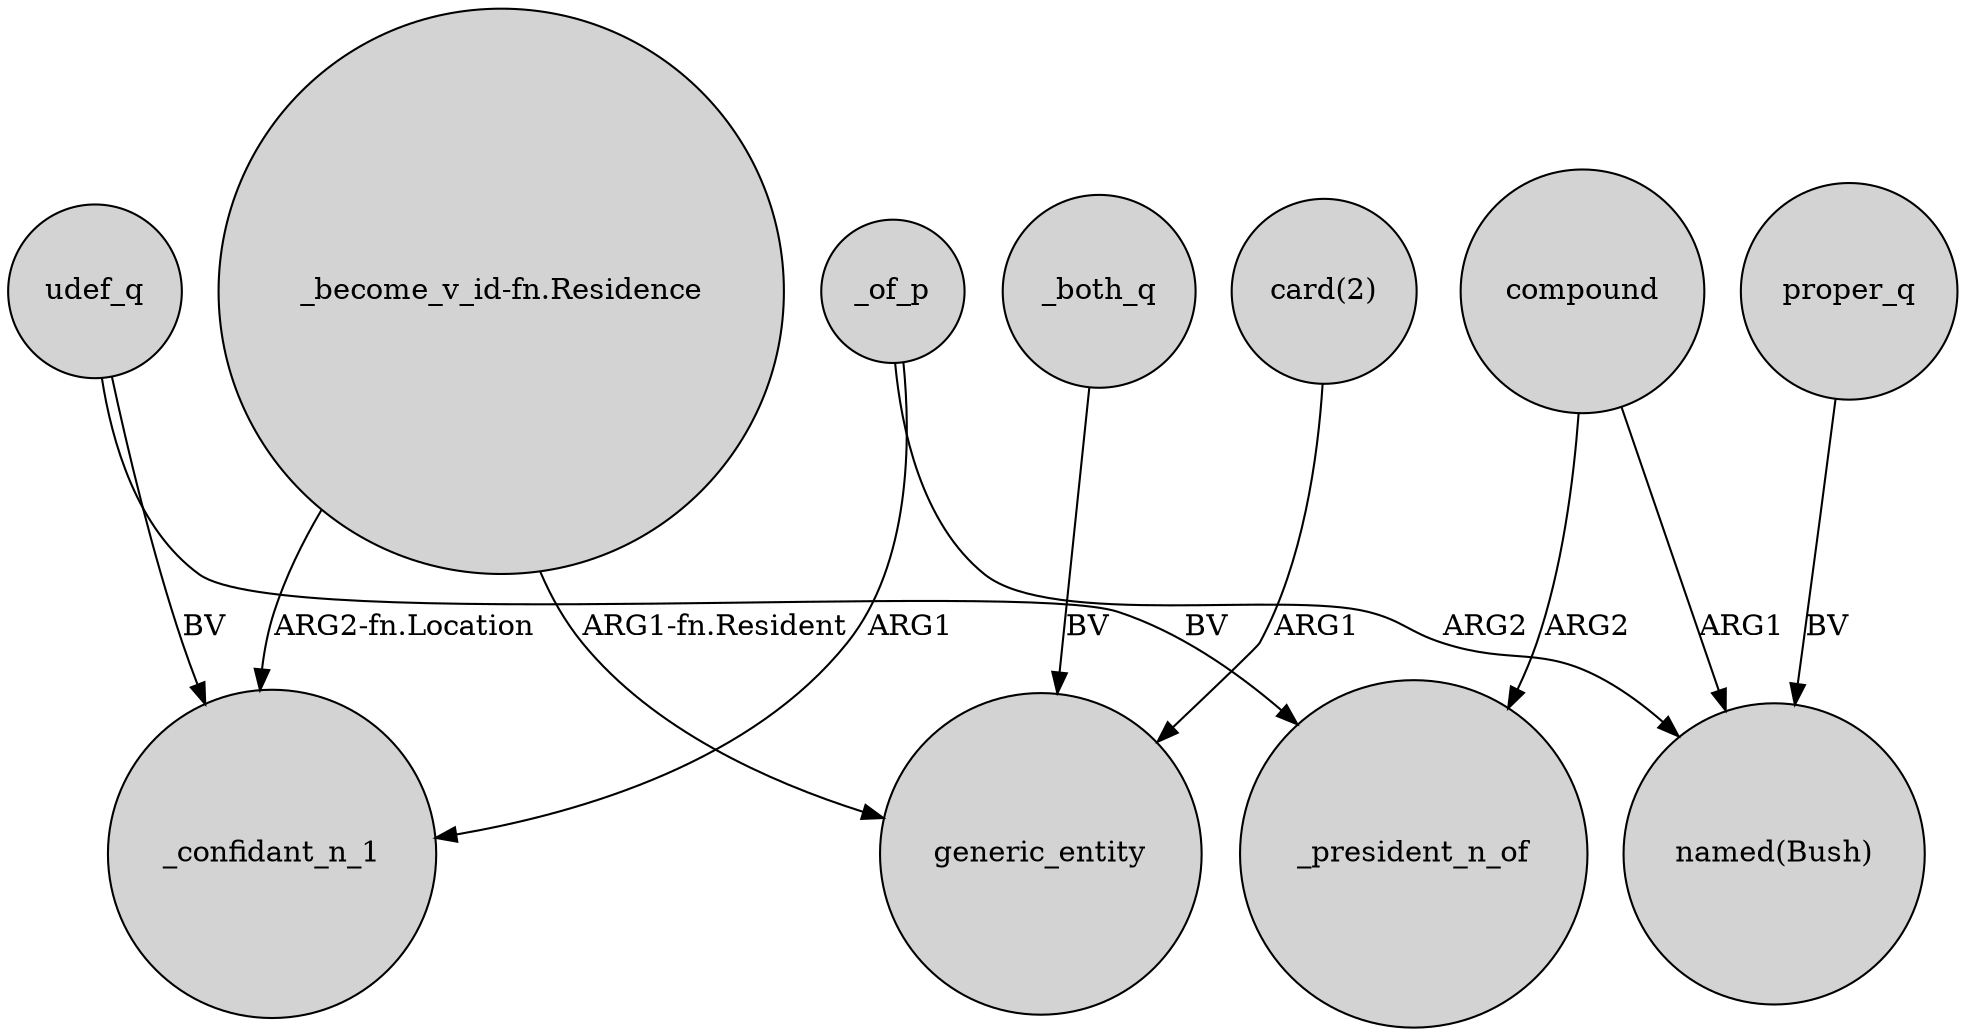 digraph {
	node [shape=circle style=filled]
	udef_q -> _confidant_n_1 [label=BV]
	"_become_v_id-fn.Residence" -> generic_entity [label="ARG1-fn.Resident"]
	compound -> _president_n_of [label=ARG2]
	_of_p -> "named(Bush)" [label=ARG2]
	_of_p -> _confidant_n_1 [label=ARG1]
	udef_q -> _president_n_of [label=BV]
	"_become_v_id-fn.Residence" -> _confidant_n_1 [label="ARG2-fn.Location"]
	_both_q -> generic_entity [label=BV]
	compound -> "named(Bush)" [label=ARG1]
	proper_q -> "named(Bush)" [label=BV]
	"card(2)" -> generic_entity [label=ARG1]
}
